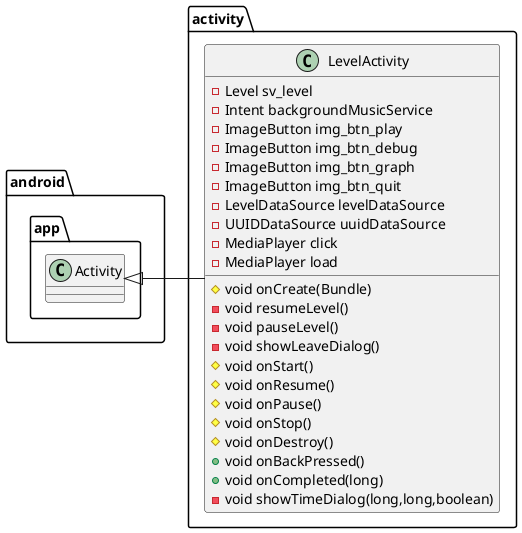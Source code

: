 @startuml
class activity.LevelActivity {
- Level sv_level
- Intent backgroundMusicService
- ImageButton img_btn_play
- ImageButton img_btn_debug
- ImageButton img_btn_graph
- ImageButton img_btn_quit
- LevelDataSource levelDataSource
- UUIDDataSource uuidDataSource
- MediaPlayer click
- MediaPlayer load
# void onCreate(Bundle)
- void resumeLevel()
- void pauseLevel()
- void showLeaveDialog()
# void onStart()
# void onResume()
# void onPause()
# void onStop()
# void onDestroy()
+ void onBackPressed()
+ void onCompleted(long)
- void showTimeDialog(long,long,boolean)
}




android.app.Activity <|- activity.LevelActivity
@enduml